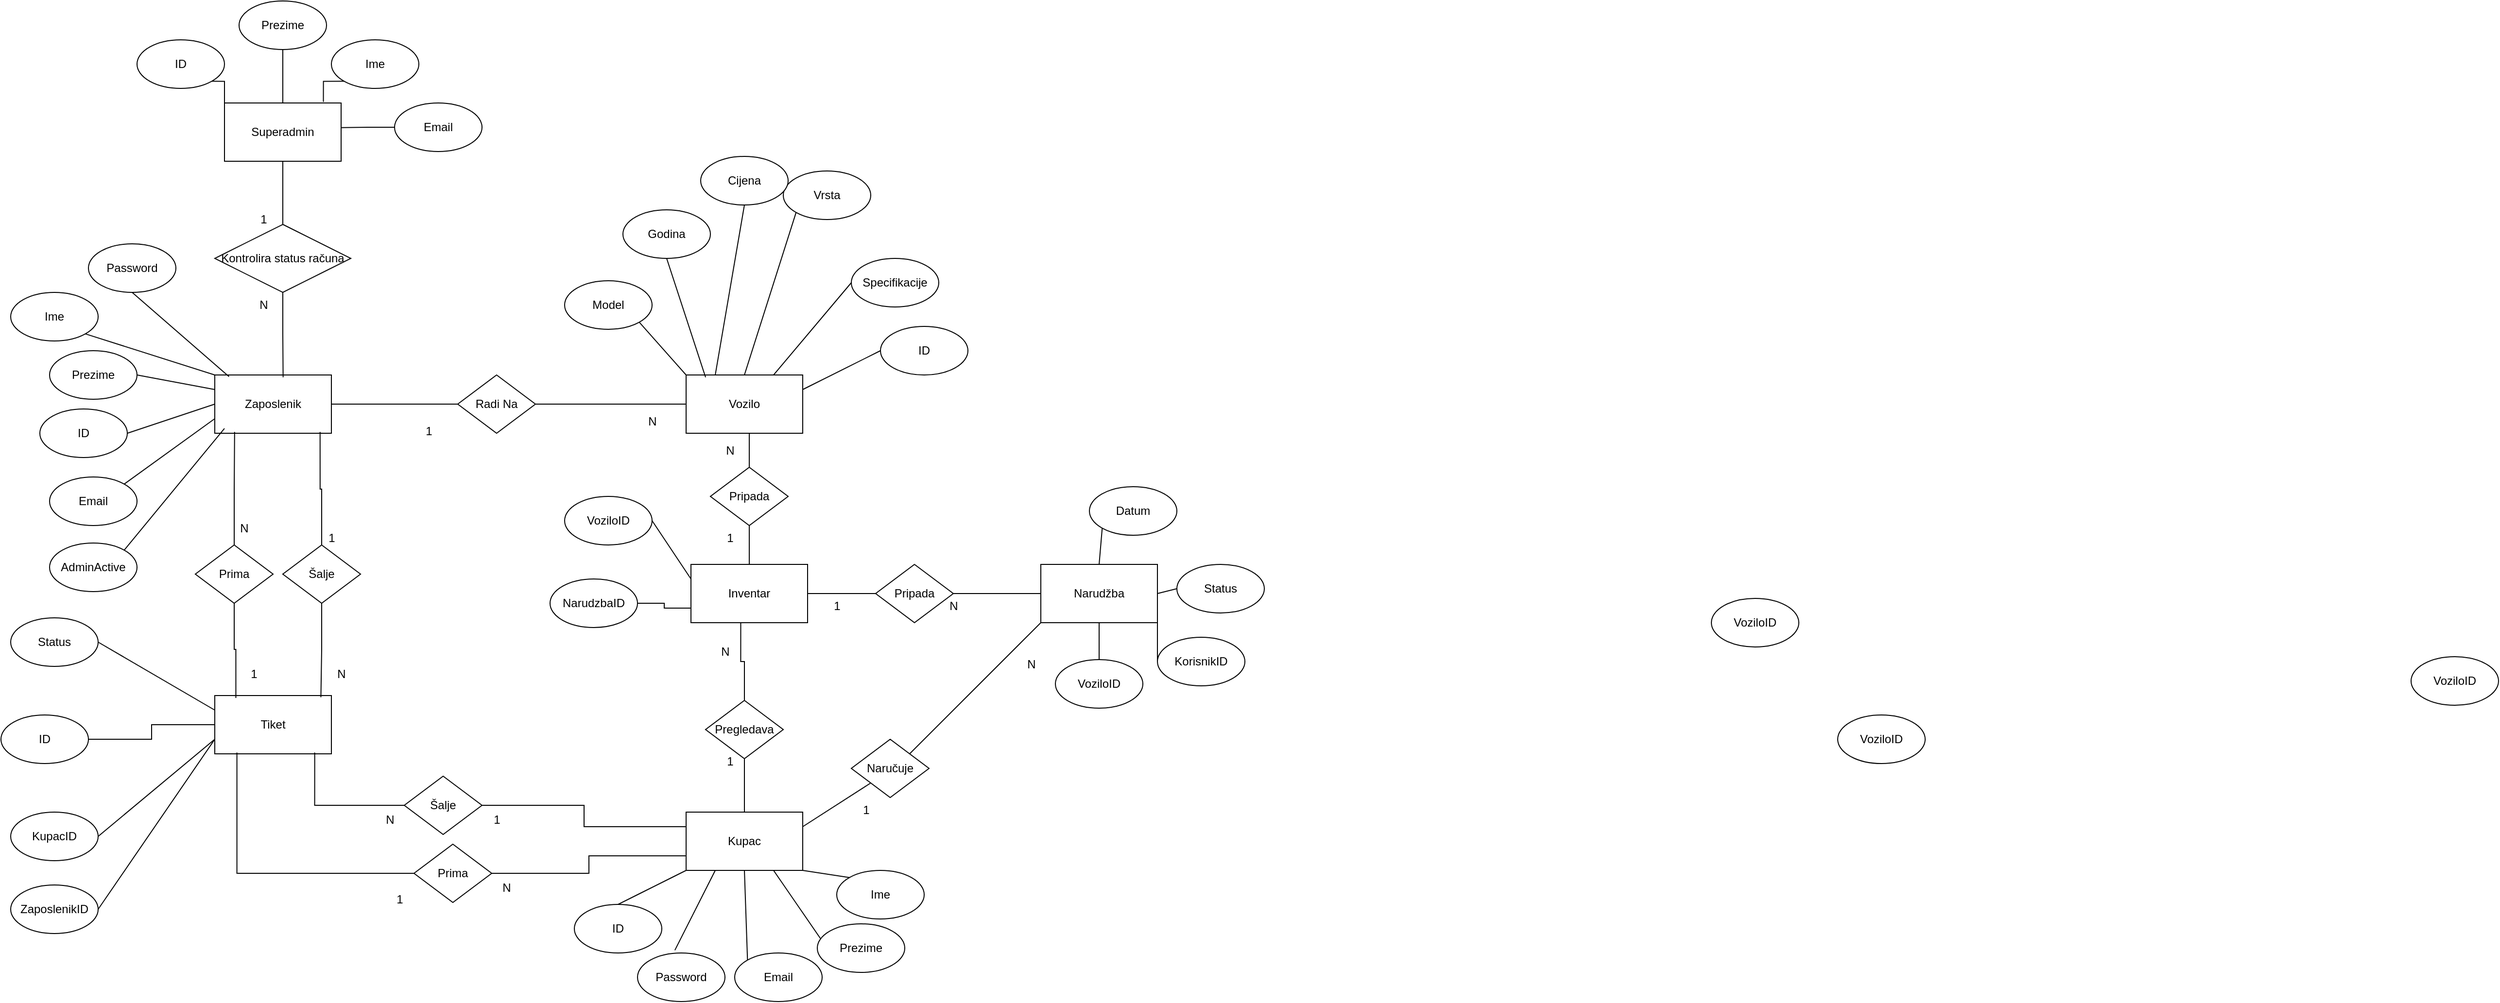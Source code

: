 <mxfile version="24.5.4" type="device">
  <diagram id="N5aYn-cNYP20kxAj2meb" name="Page-1">
    <mxGraphModel dx="2759" dy="2171" grid="1" gridSize="10" guides="1" tooltips="1" connect="1" arrows="1" fold="1" page="1" pageScale="1" pageWidth="850" pageHeight="1100" math="0" shadow="0">
      <root>
        <mxCell id="0" />
        <mxCell id="1" parent="0" />
        <mxCell id="YVUL6heoj1yk4s0uGR53-60" style="edgeStyle=orthogonalEdgeStyle;rounded=0;orthogonalLoop=1;jettySize=auto;html=1;exitX=1;exitY=0.5;exitDx=0;exitDy=0;entryX=0;entryY=0.5;entryDx=0;entryDy=0;endArrow=none;endFill=0;" edge="1" parent="1" source="YVUL6heoj1yk4s0uGR53-1" target="YVUL6heoj1yk4s0uGR53-49">
          <mxGeometry relative="1" as="geometry" />
        </mxCell>
        <mxCell id="YVUL6heoj1yk4s0uGR53-1" value="Zaposlenik" style="rounded=0;whiteSpace=wrap;html=1;" vertex="1" parent="1">
          <mxGeometry x="-90" y="315" width="120" height="60" as="geometry" />
        </mxCell>
        <mxCell id="YVUL6heoj1yk4s0uGR53-65" style="edgeStyle=orthogonalEdgeStyle;rounded=0;orthogonalLoop=1;jettySize=auto;html=1;exitX=0;exitY=0.25;exitDx=0;exitDy=0;entryX=1;entryY=0.5;entryDx=0;entryDy=0;endArrow=none;endFill=0;" edge="1" parent="1" source="YVUL6heoj1yk4s0uGR53-2" target="YVUL6heoj1yk4s0uGR53-57">
          <mxGeometry relative="1" as="geometry" />
        </mxCell>
        <mxCell id="YVUL6heoj1yk4s0uGR53-66" style="edgeStyle=orthogonalEdgeStyle;rounded=0;orthogonalLoop=1;jettySize=auto;html=1;exitX=0;exitY=0.75;exitDx=0;exitDy=0;entryX=1;entryY=0.5;entryDx=0;entryDy=0;endArrow=none;endFill=0;" edge="1" parent="1" source="YVUL6heoj1yk4s0uGR53-2" target="YVUL6heoj1yk4s0uGR53-52">
          <mxGeometry relative="1" as="geometry" />
        </mxCell>
        <mxCell id="YVUL6heoj1yk4s0uGR53-2" value="Kupac" style="rounded=0;whiteSpace=wrap;html=1;" vertex="1" parent="1">
          <mxGeometry x="395" y="765" width="120" height="60" as="geometry" />
        </mxCell>
        <mxCell id="YVUL6heoj1yk4s0uGR53-3" value="Ime" style="ellipse;whiteSpace=wrap;html=1;" vertex="1" parent="1">
          <mxGeometry x="-300" y="230" width="90" height="50" as="geometry" />
        </mxCell>
        <mxCell id="YVUL6heoj1yk4s0uGR53-4" value="Prezime" style="ellipse;whiteSpace=wrap;html=1;" vertex="1" parent="1">
          <mxGeometry x="-260" y="290" width="90" height="50" as="geometry" />
        </mxCell>
        <mxCell id="YVUL6heoj1yk4s0uGR53-5" value="ID" style="ellipse;whiteSpace=wrap;html=1;" vertex="1" parent="1">
          <mxGeometry x="-270" y="350" width="90" height="50" as="geometry" />
        </mxCell>
        <mxCell id="YVUL6heoj1yk4s0uGR53-6" value="Email" style="ellipse;whiteSpace=wrap;html=1;" vertex="1" parent="1">
          <mxGeometry x="-260" y="420" width="90" height="50" as="geometry" />
        </mxCell>
        <mxCell id="YVUL6heoj1yk4s0uGR53-7" value="Password" style="ellipse;whiteSpace=wrap;html=1;" vertex="1" parent="1">
          <mxGeometry x="-220" y="180" width="90" height="50" as="geometry" />
        </mxCell>
        <mxCell id="YVUL6heoj1yk4s0uGR53-9" value="" style="endArrow=none;html=1;rounded=0;exitX=1;exitY=1;exitDx=0;exitDy=0;entryX=0;entryY=0;entryDx=0;entryDy=0;" edge="1" parent="1" source="YVUL6heoj1yk4s0uGR53-3" target="YVUL6heoj1yk4s0uGR53-1">
          <mxGeometry width="50" height="50" relative="1" as="geometry">
            <mxPoint x="290" y="420" as="sourcePoint" />
            <mxPoint x="340" y="370" as="targetPoint" />
          </mxGeometry>
        </mxCell>
        <mxCell id="YVUL6heoj1yk4s0uGR53-10" value="" style="endArrow=none;html=1;rounded=0;exitX=1;exitY=0.5;exitDx=0;exitDy=0;entryX=0;entryY=0.25;entryDx=0;entryDy=0;" edge="1" parent="1" source="YVUL6heoj1yk4s0uGR53-4" target="YVUL6heoj1yk4s0uGR53-1">
          <mxGeometry width="50" height="50" relative="1" as="geometry">
            <mxPoint x="-113" y="283" as="sourcePoint" />
            <mxPoint x="-70" y="320" as="targetPoint" />
          </mxGeometry>
        </mxCell>
        <mxCell id="YVUL6heoj1yk4s0uGR53-12" value="" style="endArrow=none;html=1;rounded=0;exitX=1;exitY=0.5;exitDx=0;exitDy=0;entryX=0;entryY=0.5;entryDx=0;entryDy=0;" edge="1" parent="1" source="YVUL6heoj1yk4s0uGR53-5" target="YVUL6heoj1yk4s0uGR53-1">
          <mxGeometry width="50" height="50" relative="1" as="geometry">
            <mxPoint x="-103" y="293" as="sourcePoint" />
            <mxPoint x="-60" y="330" as="targetPoint" />
          </mxGeometry>
        </mxCell>
        <mxCell id="YVUL6heoj1yk4s0uGR53-13" value="" style="endArrow=none;html=1;rounded=0;exitX=1;exitY=0;exitDx=0;exitDy=0;entryX=0;entryY=0.75;entryDx=0;entryDy=0;" edge="1" parent="1" source="YVUL6heoj1yk4s0uGR53-6" target="YVUL6heoj1yk4s0uGR53-1">
          <mxGeometry width="50" height="50" relative="1" as="geometry">
            <mxPoint x="-93" y="303" as="sourcePoint" />
            <mxPoint x="-50" y="340" as="targetPoint" />
          </mxGeometry>
        </mxCell>
        <mxCell id="YVUL6heoj1yk4s0uGR53-62" style="edgeStyle=orthogonalEdgeStyle;rounded=0;orthogonalLoop=1;jettySize=auto;html=1;exitX=0.5;exitY=1;exitDx=0;exitDy=0;entryX=0.5;entryY=0;entryDx=0;entryDy=0;endArrow=none;endFill=0;" edge="1" parent="1" source="YVUL6heoj1yk4s0uGR53-15" target="YVUL6heoj1yk4s0uGR53-50">
          <mxGeometry relative="1" as="geometry" />
        </mxCell>
        <mxCell id="YVUL6heoj1yk4s0uGR53-15" value="Vozilo" style="rounded=0;whiteSpace=wrap;html=1;" vertex="1" parent="1">
          <mxGeometry x="395" y="315" width="120" height="60" as="geometry" />
        </mxCell>
        <mxCell id="YVUL6heoj1yk4s0uGR53-16" value="Inventar" style="rounded=0;whiteSpace=wrap;html=1;" vertex="1" parent="1">
          <mxGeometry x="400" y="510" width="120" height="60" as="geometry" />
        </mxCell>
        <mxCell id="YVUL6heoj1yk4s0uGR53-17" value="Tiket" style="rounded=0;whiteSpace=wrap;html=1;" vertex="1" parent="1">
          <mxGeometry x="-90" y="645" width="120" height="60" as="geometry" />
        </mxCell>
        <mxCell id="YVUL6heoj1yk4s0uGR53-19" value="Model" style="ellipse;whiteSpace=wrap;html=1;" vertex="1" parent="1">
          <mxGeometry x="270" y="218" width="90" height="50" as="geometry" />
        </mxCell>
        <mxCell id="YVUL6heoj1yk4s0uGR53-20" value="Specifikacije" style="ellipse;whiteSpace=wrap;html=1;" vertex="1" parent="1">
          <mxGeometry x="565" y="195" width="90" height="50" as="geometry" />
        </mxCell>
        <mxCell id="YVUL6heoj1yk4s0uGR53-21" value="Vrsta" style="ellipse;whiteSpace=wrap;html=1;" vertex="1" parent="1">
          <mxGeometry x="495" y="105" width="90" height="50" as="geometry" />
        </mxCell>
        <mxCell id="YVUL6heoj1yk4s0uGR53-22" value="Godina" style="ellipse;whiteSpace=wrap;html=1;" vertex="1" parent="1">
          <mxGeometry x="330" y="145" width="90" height="50" as="geometry" />
        </mxCell>
        <mxCell id="YVUL6heoj1yk4s0uGR53-113" style="edgeStyle=orthogonalEdgeStyle;rounded=0;orthogonalLoop=1;jettySize=auto;html=1;exitX=0.5;exitY=1;exitDx=0;exitDy=0;entryX=0.5;entryY=0;entryDx=0;entryDy=0;endArrow=none;endFill=0;" edge="1" parent="1" source="YVUL6heoj1yk4s0uGR53-24" target="YVUL6heoj1yk4s0uGR53-112">
          <mxGeometry relative="1" as="geometry" />
        </mxCell>
        <mxCell id="YVUL6heoj1yk4s0uGR53-24" value="Superadmin" style="rounded=0;whiteSpace=wrap;html=1;" vertex="1" parent="1">
          <mxGeometry x="-80" y="35" width="120" height="60" as="geometry" />
        </mxCell>
        <mxCell id="YVUL6heoj1yk4s0uGR53-25" value="Cijena" style="ellipse;whiteSpace=wrap;html=1;" vertex="1" parent="1">
          <mxGeometry x="410" y="90" width="90" height="50" as="geometry" />
        </mxCell>
        <mxCell id="YVUL6heoj1yk4s0uGR53-26" value="" style="endArrow=none;html=1;rounded=0;entryX=1;entryY=1;entryDx=0;entryDy=0;exitX=0;exitY=0;exitDx=0;exitDy=0;" edge="1" parent="1" source="YVUL6heoj1yk4s0uGR53-15" target="YVUL6heoj1yk4s0uGR53-19">
          <mxGeometry width="50" height="50" relative="1" as="geometry">
            <mxPoint x="395" y="335" as="sourcePoint" />
            <mxPoint x="445" y="285" as="targetPoint" />
          </mxGeometry>
        </mxCell>
        <mxCell id="YVUL6heoj1yk4s0uGR53-27" value="" style="endArrow=none;html=1;rounded=0;entryX=0.5;entryY=1;entryDx=0;entryDy=0;exitX=0.167;exitY=0.04;exitDx=0;exitDy=0;exitPerimeter=0;" edge="1" parent="1" source="YVUL6heoj1yk4s0uGR53-15" target="YVUL6heoj1yk4s0uGR53-22">
          <mxGeometry width="50" height="50" relative="1" as="geometry">
            <mxPoint x="405" y="345" as="sourcePoint" />
            <mxPoint x="455" y="295" as="targetPoint" />
          </mxGeometry>
        </mxCell>
        <mxCell id="YVUL6heoj1yk4s0uGR53-28" value="" style="endArrow=none;html=1;rounded=0;entryX=0.5;entryY=1;entryDx=0;entryDy=0;exitX=0.25;exitY=0;exitDx=0;exitDy=0;" edge="1" parent="1" source="YVUL6heoj1yk4s0uGR53-15" target="YVUL6heoj1yk4s0uGR53-25">
          <mxGeometry width="50" height="50" relative="1" as="geometry">
            <mxPoint x="415" y="355" as="sourcePoint" />
            <mxPoint x="465" y="305" as="targetPoint" />
          </mxGeometry>
        </mxCell>
        <mxCell id="YVUL6heoj1yk4s0uGR53-29" value="" style="endArrow=none;html=1;rounded=0;entryX=0;entryY=1;entryDx=0;entryDy=0;exitX=0.5;exitY=0;exitDx=0;exitDy=0;" edge="1" parent="1" source="YVUL6heoj1yk4s0uGR53-15" target="YVUL6heoj1yk4s0uGR53-21">
          <mxGeometry width="50" height="50" relative="1" as="geometry">
            <mxPoint x="425" y="365" as="sourcePoint" />
            <mxPoint x="475" y="315" as="targetPoint" />
          </mxGeometry>
        </mxCell>
        <mxCell id="YVUL6heoj1yk4s0uGR53-30" value="" style="endArrow=none;html=1;rounded=0;entryX=0;entryY=0.5;entryDx=0;entryDy=0;exitX=0.75;exitY=0;exitDx=0;exitDy=0;" edge="1" parent="1" source="YVUL6heoj1yk4s0uGR53-15" target="YVUL6heoj1yk4s0uGR53-20">
          <mxGeometry width="50" height="50" relative="1" as="geometry">
            <mxPoint x="435" y="375" as="sourcePoint" />
            <mxPoint x="485" y="325" as="targetPoint" />
          </mxGeometry>
        </mxCell>
        <mxCell id="YVUL6heoj1yk4s0uGR53-31" value="Ime" style="ellipse;whiteSpace=wrap;html=1;" vertex="1" parent="1">
          <mxGeometry x="550" y="825" width="90" height="50" as="geometry" />
        </mxCell>
        <mxCell id="YVUL6heoj1yk4s0uGR53-32" value="Prezime" style="ellipse;whiteSpace=wrap;html=1;" vertex="1" parent="1">
          <mxGeometry x="530" y="880" width="90" height="50" as="geometry" />
        </mxCell>
        <mxCell id="YVUL6heoj1yk4s0uGR53-33" value="ID" style="ellipse;whiteSpace=wrap;html=1;" vertex="1" parent="1">
          <mxGeometry x="280" y="860" width="90" height="50" as="geometry" />
        </mxCell>
        <mxCell id="YVUL6heoj1yk4s0uGR53-34" value="Email" style="ellipse;whiteSpace=wrap;html=1;" vertex="1" parent="1">
          <mxGeometry x="445" y="910" width="90" height="50" as="geometry" />
        </mxCell>
        <mxCell id="YVUL6heoj1yk4s0uGR53-35" value="Password" style="ellipse;whiteSpace=wrap;html=1;" vertex="1" parent="1">
          <mxGeometry x="345" y="910" width="90" height="50" as="geometry" />
        </mxCell>
        <mxCell id="YVUL6heoj1yk4s0uGR53-36" value="ID" style="ellipse;whiteSpace=wrap;html=1;" vertex="1" parent="1">
          <mxGeometry x="595" y="265" width="90" height="50" as="geometry" />
        </mxCell>
        <mxCell id="YVUL6heoj1yk4s0uGR53-37" value="" style="endArrow=none;html=1;rounded=0;entryX=0;entryY=0.5;entryDx=0;entryDy=0;exitX=1;exitY=0.25;exitDx=0;exitDy=0;" edge="1" parent="1" source="YVUL6heoj1yk4s0uGR53-15" target="YVUL6heoj1yk4s0uGR53-36">
          <mxGeometry width="50" height="50" relative="1" as="geometry">
            <mxPoint x="505" y="325" as="sourcePoint" />
            <mxPoint x="575" y="230" as="targetPoint" />
          </mxGeometry>
        </mxCell>
        <mxCell id="YVUL6heoj1yk4s0uGR53-39" value="Narudžba" style="rounded=0;whiteSpace=wrap;html=1;" vertex="1" parent="1">
          <mxGeometry x="760" y="510" width="120" height="60" as="geometry" />
        </mxCell>
        <mxCell id="YVUL6heoj1yk4s0uGR53-40" value="" style="endArrow=none;html=1;rounded=0;exitX=0.5;exitY=0;exitDx=0;exitDy=0;entryX=0;entryY=1;entryDx=0;entryDy=0;" edge="1" parent="1" source="YVUL6heoj1yk4s0uGR53-33" target="YVUL6heoj1yk4s0uGR53-2">
          <mxGeometry width="50" height="50" relative="1" as="geometry">
            <mxPoint x="410" y="770" as="sourcePoint" />
            <mxPoint x="460" y="720" as="targetPoint" />
          </mxGeometry>
        </mxCell>
        <mxCell id="YVUL6heoj1yk4s0uGR53-41" value="" style="endArrow=none;html=1;rounded=0;exitX=0.427;exitY=-0.056;exitDx=0;exitDy=0;exitPerimeter=0;entryX=0.25;entryY=1;entryDx=0;entryDy=0;" edge="1" parent="1" source="YVUL6heoj1yk4s0uGR53-35" target="YVUL6heoj1yk4s0uGR53-2">
          <mxGeometry width="50" height="50" relative="1" as="geometry">
            <mxPoint x="420" y="780" as="sourcePoint" />
            <mxPoint x="470" y="730" as="targetPoint" />
          </mxGeometry>
        </mxCell>
        <mxCell id="YVUL6heoj1yk4s0uGR53-42" value="" style="endArrow=none;html=1;rounded=0;exitX=0;exitY=0;exitDx=0;exitDy=0;entryX=0.5;entryY=1;entryDx=0;entryDy=0;" edge="1" parent="1" source="YVUL6heoj1yk4s0uGR53-34" target="YVUL6heoj1yk4s0uGR53-2">
          <mxGeometry width="50" height="50" relative="1" as="geometry">
            <mxPoint x="430" y="790" as="sourcePoint" />
            <mxPoint x="452" y="862" as="targetPoint" />
          </mxGeometry>
        </mxCell>
        <mxCell id="YVUL6heoj1yk4s0uGR53-43" value="" style="endArrow=none;html=1;rounded=0;exitX=0.04;exitY=0.312;exitDx=0;exitDy=0;exitPerimeter=0;entryX=0.75;entryY=1;entryDx=0;entryDy=0;" edge="1" parent="1" source="YVUL6heoj1yk4s0uGR53-32" target="YVUL6heoj1yk4s0uGR53-2">
          <mxGeometry width="50" height="50" relative="1" as="geometry">
            <mxPoint x="440" y="800" as="sourcePoint" />
            <mxPoint x="490" y="750" as="targetPoint" />
          </mxGeometry>
        </mxCell>
        <mxCell id="YVUL6heoj1yk4s0uGR53-44" value="" style="endArrow=none;html=1;rounded=0;entryX=0;entryY=0;entryDx=0;entryDy=0;exitX=1;exitY=1;exitDx=0;exitDy=0;" edge="1" parent="1" source="YVUL6heoj1yk4s0uGR53-2" target="YVUL6heoj1yk4s0uGR53-31">
          <mxGeometry width="50" height="50" relative="1" as="geometry">
            <mxPoint x="530" y="860" as="sourcePoint" />
            <mxPoint x="500" y="760" as="targetPoint" />
          </mxGeometry>
        </mxCell>
        <mxCell id="YVUL6heoj1yk4s0uGR53-45" value="Status" style="ellipse;whiteSpace=wrap;html=1;" vertex="1" parent="1">
          <mxGeometry x="-300" y="565" width="90" height="50" as="geometry" />
        </mxCell>
        <mxCell id="YVUL6heoj1yk4s0uGR53-78" style="edgeStyle=orthogonalEdgeStyle;rounded=0;orthogonalLoop=1;jettySize=auto;html=1;exitX=1;exitY=0.5;exitDx=0;exitDy=0;entryX=0;entryY=0.5;entryDx=0;entryDy=0;endArrow=none;endFill=0;" edge="1" parent="1" source="YVUL6heoj1yk4s0uGR53-46" target="YVUL6heoj1yk4s0uGR53-17">
          <mxGeometry relative="1" as="geometry" />
        </mxCell>
        <mxCell id="YVUL6heoj1yk4s0uGR53-46" value="ID" style="ellipse;whiteSpace=wrap;html=1;" vertex="1" parent="1">
          <mxGeometry x="-310" y="665" width="90" height="50" as="geometry" />
        </mxCell>
        <mxCell id="YVUL6heoj1yk4s0uGR53-47" value="ZaposlenikID" style="ellipse;whiteSpace=wrap;html=1;" vertex="1" parent="1">
          <mxGeometry x="-300" y="840" width="90" height="50" as="geometry" />
        </mxCell>
        <mxCell id="YVUL6heoj1yk4s0uGR53-48" value="KupacID" style="ellipse;whiteSpace=wrap;html=1;" vertex="1" parent="1">
          <mxGeometry x="-300" y="765" width="90" height="50" as="geometry" />
        </mxCell>
        <mxCell id="YVUL6heoj1yk4s0uGR53-61" style="edgeStyle=orthogonalEdgeStyle;rounded=0;orthogonalLoop=1;jettySize=auto;html=1;exitX=1;exitY=0.5;exitDx=0;exitDy=0;entryX=0;entryY=0.5;entryDx=0;entryDy=0;endArrow=none;endFill=0;" edge="1" parent="1" source="YVUL6heoj1yk4s0uGR53-49" target="YVUL6heoj1yk4s0uGR53-15">
          <mxGeometry relative="1" as="geometry" />
        </mxCell>
        <mxCell id="YVUL6heoj1yk4s0uGR53-49" value="Radi Na" style="rhombus;whiteSpace=wrap;html=1;" vertex="1" parent="1">
          <mxGeometry x="160" y="315" width="80" height="60" as="geometry" />
        </mxCell>
        <mxCell id="YVUL6heoj1yk4s0uGR53-63" style="edgeStyle=orthogonalEdgeStyle;rounded=0;orthogonalLoop=1;jettySize=auto;html=1;exitX=0.5;exitY=1;exitDx=0;exitDy=0;endArrow=none;endFill=0;" edge="1" parent="1" source="YVUL6heoj1yk4s0uGR53-50" target="YVUL6heoj1yk4s0uGR53-16">
          <mxGeometry relative="1" as="geometry" />
        </mxCell>
        <mxCell id="YVUL6heoj1yk4s0uGR53-50" value="Pripada" style="rhombus;whiteSpace=wrap;html=1;" vertex="1" parent="1">
          <mxGeometry x="420" y="410" width="80" height="60" as="geometry" />
        </mxCell>
        <mxCell id="YVUL6heoj1yk4s0uGR53-52" value="Prima" style="rhombus;whiteSpace=wrap;html=1;" vertex="1" parent="1">
          <mxGeometry x="115" y="798" width="80" height="60" as="geometry" />
        </mxCell>
        <mxCell id="YVUL6heoj1yk4s0uGR53-73" style="edgeStyle=orthogonalEdgeStyle;rounded=0;orthogonalLoop=1;jettySize=auto;html=1;exitX=0.5;exitY=1;exitDx=0;exitDy=0;entryX=0.5;entryY=0;entryDx=0;entryDy=0;endArrow=none;endFill=0;" edge="1" parent="1" source="YVUL6heoj1yk4s0uGR53-53" target="YVUL6heoj1yk4s0uGR53-2">
          <mxGeometry relative="1" as="geometry" />
        </mxCell>
        <mxCell id="YVUL6heoj1yk4s0uGR53-53" value="Pregledava" style="rhombus;whiteSpace=wrap;html=1;" vertex="1" parent="1">
          <mxGeometry x="415" y="650" width="80" height="60" as="geometry" />
        </mxCell>
        <mxCell id="YVUL6heoj1yk4s0uGR53-54" value="Šalje" style="rhombus;whiteSpace=wrap;html=1;" vertex="1" parent="1">
          <mxGeometry x="-20" y="490" width="80" height="60" as="geometry" />
        </mxCell>
        <mxCell id="YVUL6heoj1yk4s0uGR53-55" value="Prima" style="rhombus;whiteSpace=wrap;html=1;" vertex="1" parent="1">
          <mxGeometry x="-110" y="490" width="80" height="60" as="geometry" />
        </mxCell>
        <mxCell id="YVUL6heoj1yk4s0uGR53-57" value="Šalje" style="rhombus;whiteSpace=wrap;html=1;" vertex="1" parent="1">
          <mxGeometry x="105" y="728" width="80" height="60" as="geometry" />
        </mxCell>
        <mxCell id="YVUL6heoj1yk4s0uGR53-59" value="" style="endArrow=none;html=1;rounded=0;exitX=0.5;exitY=1;exitDx=0;exitDy=0;entryX=0.123;entryY=0.03;entryDx=0;entryDy=0;entryPerimeter=0;" edge="1" parent="1" source="YVUL6heoj1yk4s0uGR53-7" target="YVUL6heoj1yk4s0uGR53-1">
          <mxGeometry width="50" height="50" relative="1" as="geometry">
            <mxPoint x="-113" y="283" as="sourcePoint" />
            <mxPoint x="-80" y="325" as="targetPoint" />
          </mxGeometry>
        </mxCell>
        <mxCell id="YVUL6heoj1yk4s0uGR53-64" style="edgeStyle=orthogonalEdgeStyle;rounded=0;orthogonalLoop=1;jettySize=auto;html=1;exitX=0;exitY=0.5;exitDx=0;exitDy=0;entryX=0.857;entryY=0.977;entryDx=0;entryDy=0;entryPerimeter=0;endArrow=none;endFill=0;" edge="1" parent="1" source="YVUL6heoj1yk4s0uGR53-57" target="YVUL6heoj1yk4s0uGR53-17">
          <mxGeometry relative="1" as="geometry" />
        </mxCell>
        <mxCell id="YVUL6heoj1yk4s0uGR53-67" style="edgeStyle=orthogonalEdgeStyle;rounded=0;orthogonalLoop=1;jettySize=auto;html=1;exitX=0;exitY=0.5;exitDx=0;exitDy=0;entryX=0.19;entryY=0.977;entryDx=0;entryDy=0;entryPerimeter=0;endArrow=none;endFill=0;" edge="1" parent="1" source="YVUL6heoj1yk4s0uGR53-52" target="YVUL6heoj1yk4s0uGR53-17">
          <mxGeometry relative="1" as="geometry" />
        </mxCell>
        <mxCell id="YVUL6heoj1yk4s0uGR53-68" style="edgeStyle=orthogonalEdgeStyle;rounded=0;orthogonalLoop=1;jettySize=auto;html=1;exitX=0.5;exitY=0;exitDx=0;exitDy=0;entryX=0.17;entryY=0.977;entryDx=0;entryDy=0;entryPerimeter=0;endArrow=none;endFill=0;" edge="1" parent="1" source="YVUL6heoj1yk4s0uGR53-55" target="YVUL6heoj1yk4s0uGR53-1">
          <mxGeometry relative="1" as="geometry" />
        </mxCell>
        <mxCell id="YVUL6heoj1yk4s0uGR53-69" style="edgeStyle=orthogonalEdgeStyle;rounded=0;orthogonalLoop=1;jettySize=auto;html=1;exitX=0.5;exitY=0;exitDx=0;exitDy=0;entryX=0.903;entryY=0.977;entryDx=0;entryDy=0;entryPerimeter=0;endArrow=none;endFill=0;" edge="1" parent="1" source="YVUL6heoj1yk4s0uGR53-54" target="YVUL6heoj1yk4s0uGR53-1">
          <mxGeometry relative="1" as="geometry" />
        </mxCell>
        <mxCell id="YVUL6heoj1yk4s0uGR53-70" style="edgeStyle=orthogonalEdgeStyle;rounded=0;orthogonalLoop=1;jettySize=auto;html=1;exitX=0.5;exitY=1;exitDx=0;exitDy=0;entryX=0.91;entryY=0.03;entryDx=0;entryDy=0;entryPerimeter=0;endArrow=none;endFill=0;" edge="1" parent="1" source="YVUL6heoj1yk4s0uGR53-54" target="YVUL6heoj1yk4s0uGR53-17">
          <mxGeometry relative="1" as="geometry" />
        </mxCell>
        <mxCell id="YVUL6heoj1yk4s0uGR53-71" style="edgeStyle=orthogonalEdgeStyle;rounded=0;orthogonalLoop=1;jettySize=auto;html=1;exitX=0.5;exitY=1;exitDx=0;exitDy=0;endArrow=none;endFill=0;entryX=0.181;entryY=0.041;entryDx=0;entryDy=0;entryPerimeter=0;" edge="1" parent="1" source="YVUL6heoj1yk4s0uGR53-55" target="YVUL6heoj1yk4s0uGR53-17">
          <mxGeometry relative="1" as="geometry">
            <mxPoint x="-40" y="640" as="targetPoint" />
          </mxGeometry>
        </mxCell>
        <mxCell id="YVUL6heoj1yk4s0uGR53-74" style="edgeStyle=orthogonalEdgeStyle;rounded=0;orthogonalLoop=1;jettySize=auto;html=1;exitX=0.5;exitY=0;exitDx=0;exitDy=0;entryX=0.427;entryY=0.993;entryDx=0;entryDy=0;entryPerimeter=0;endArrow=none;endFill=0;" edge="1" parent="1" source="YVUL6heoj1yk4s0uGR53-53" target="YVUL6heoj1yk4s0uGR53-16">
          <mxGeometry relative="1" as="geometry" />
        </mxCell>
        <mxCell id="YVUL6heoj1yk4s0uGR53-75" value="" style="endArrow=none;html=1;rounded=0;entryX=0;entryY=0.25;entryDx=0;entryDy=0;exitX=1;exitY=0.5;exitDx=0;exitDy=0;" edge="1" parent="1" source="YVUL6heoj1yk4s0uGR53-45" target="YVUL6heoj1yk4s0uGR53-17">
          <mxGeometry width="50" height="50" relative="1" as="geometry">
            <mxPoint x="-180" y="590" as="sourcePoint" />
            <mxPoint x="320" y="730" as="targetPoint" />
          </mxGeometry>
        </mxCell>
        <mxCell id="YVUL6heoj1yk4s0uGR53-76" value="" style="endArrow=none;html=1;rounded=0;exitX=1;exitY=0.5;exitDx=0;exitDy=0;entryX=0;entryY=0.75;entryDx=0;entryDy=0;" edge="1" parent="1" source="YVUL6heoj1yk4s0uGR53-48" target="YVUL6heoj1yk4s0uGR53-17">
          <mxGeometry width="50" height="50" relative="1" as="geometry">
            <mxPoint x="-199" y="608" as="sourcePoint" />
            <mxPoint x="-80" y="680" as="targetPoint" />
          </mxGeometry>
        </mxCell>
        <mxCell id="YVUL6heoj1yk4s0uGR53-77" value="" style="endArrow=none;html=1;rounded=0;exitX=1;exitY=0.5;exitDx=0;exitDy=0;entryX=0;entryY=0.75;entryDx=0;entryDy=0;" edge="1" parent="1" source="YVUL6heoj1yk4s0uGR53-47" target="YVUL6heoj1yk4s0uGR53-17">
          <mxGeometry width="50" height="50" relative="1" as="geometry">
            <mxPoint x="-189" y="618" as="sourcePoint" />
            <mxPoint x="-70" y="690" as="targetPoint" />
          </mxGeometry>
        </mxCell>
        <mxCell id="YVUL6heoj1yk4s0uGR53-80" value="VoziloID" style="ellipse;whiteSpace=wrap;html=1;" vertex="1" parent="1">
          <mxGeometry x="270" y="440" width="90" height="50" as="geometry" />
        </mxCell>
        <mxCell id="YVUL6heoj1yk4s0uGR53-82" value="Datum" style="ellipse;whiteSpace=wrap;html=1;" vertex="1" parent="1">
          <mxGeometry x="810" y="430" width="90" height="50" as="geometry" />
        </mxCell>
        <mxCell id="YVUL6heoj1yk4s0uGR53-83" value="VoziloID" style="ellipse;whiteSpace=wrap;html=1;" vertex="1" parent="1">
          <mxGeometry x="1450" y="545" width="90" height="50" as="geometry" />
        </mxCell>
        <mxCell id="YVUL6heoj1yk4s0uGR53-84" value="KorisnikID" style="ellipse;whiteSpace=wrap;html=1;" vertex="1" parent="1">
          <mxGeometry x="880" y="585" width="90" height="50" as="geometry" />
        </mxCell>
        <mxCell id="YVUL6heoj1yk4s0uGR53-85" value="VoziloID" style="ellipse;whiteSpace=wrap;html=1;" vertex="1" parent="1">
          <mxGeometry x="2170" y="605" width="90" height="50" as="geometry" />
        </mxCell>
        <mxCell id="YVUL6heoj1yk4s0uGR53-86" value="VoziloID" style="ellipse;whiteSpace=wrap;html=1;" vertex="1" parent="1">
          <mxGeometry x="1580" y="665" width="90" height="50" as="geometry" />
        </mxCell>
        <mxCell id="YVUL6heoj1yk4s0uGR53-87" value="Status" style="ellipse;whiteSpace=wrap;html=1;" vertex="1" parent="1">
          <mxGeometry x="900" y="510" width="90" height="50" as="geometry" />
        </mxCell>
        <mxCell id="YVUL6heoj1yk4s0uGR53-88" value="VoziloID" style="ellipse;whiteSpace=wrap;html=1;" vertex="1" parent="1">
          <mxGeometry x="775" y="608" width="90" height="50" as="geometry" />
        </mxCell>
        <mxCell id="YVUL6heoj1yk4s0uGR53-89" value="" style="endArrow=none;html=1;rounded=0;exitX=0.5;exitY=0;exitDx=0;exitDy=0;entryX=0.5;entryY=1;entryDx=0;entryDy=0;" edge="1" parent="1" source="YVUL6heoj1yk4s0uGR53-88" target="YVUL6heoj1yk4s0uGR53-39">
          <mxGeometry width="50" height="50" relative="1" as="geometry">
            <mxPoint x="490" y="530" as="sourcePoint" />
            <mxPoint x="540" y="480" as="targetPoint" />
          </mxGeometry>
        </mxCell>
        <mxCell id="YVUL6heoj1yk4s0uGR53-91" value="" style="endArrow=none;html=1;rounded=0;exitX=0.5;exitY=0;exitDx=0;exitDy=0;entryX=0;entryY=1;entryDx=0;entryDy=0;" edge="1" parent="1" source="YVUL6heoj1yk4s0uGR53-39" target="YVUL6heoj1yk4s0uGR53-82">
          <mxGeometry width="50" height="50" relative="1" as="geometry">
            <mxPoint x="830" y="660" as="sourcePoint" />
            <mxPoint x="830" y="580" as="targetPoint" />
          </mxGeometry>
        </mxCell>
        <mxCell id="YVUL6heoj1yk4s0uGR53-92" value="" style="endArrow=none;html=1;rounded=0;exitX=1;exitY=0.5;exitDx=0;exitDy=0;entryX=0;entryY=0.5;entryDx=0;entryDy=0;" edge="1" parent="1" source="YVUL6heoj1yk4s0uGR53-39" target="YVUL6heoj1yk4s0uGR53-87">
          <mxGeometry width="50" height="50" relative="1" as="geometry">
            <mxPoint x="840" y="670" as="sourcePoint" />
            <mxPoint x="840" y="590" as="targetPoint" />
          </mxGeometry>
        </mxCell>
        <mxCell id="YVUL6heoj1yk4s0uGR53-93" value="" style="endArrow=none;html=1;rounded=0;exitX=1;exitY=1;exitDx=0;exitDy=0;entryX=0;entryY=0.5;entryDx=0;entryDy=0;" edge="1" parent="1" source="YVUL6heoj1yk4s0uGR53-39" target="YVUL6heoj1yk4s0uGR53-84">
          <mxGeometry width="50" height="50" relative="1" as="geometry">
            <mxPoint x="850" y="680" as="sourcePoint" />
            <mxPoint x="850" y="600" as="targetPoint" />
          </mxGeometry>
        </mxCell>
        <mxCell id="YVUL6heoj1yk4s0uGR53-94" value="Pripada" style="rhombus;whiteSpace=wrap;html=1;" vertex="1" parent="1">
          <mxGeometry x="590" y="510" width="80" height="60" as="geometry" />
        </mxCell>
        <mxCell id="YVUL6heoj1yk4s0uGR53-95" value="Naručuje" style="rhombus;whiteSpace=wrap;html=1;" vertex="1" parent="1">
          <mxGeometry x="565" y="690" width="80" height="60" as="geometry" />
        </mxCell>
        <mxCell id="YVUL6heoj1yk4s0uGR53-97" value="" style="endArrow=none;html=1;rounded=0;exitX=0;exitY=0.5;exitDx=0;exitDy=0;entryX=1;entryY=0.5;entryDx=0;entryDy=0;" edge="1" parent="1" source="YVUL6heoj1yk4s0uGR53-94" target="YVUL6heoj1yk4s0uGR53-16">
          <mxGeometry width="50" height="50" relative="1" as="geometry">
            <mxPoint x="490" y="610" as="sourcePoint" />
            <mxPoint x="540" y="560" as="targetPoint" />
          </mxGeometry>
        </mxCell>
        <mxCell id="YVUL6heoj1yk4s0uGR53-98" value="" style="endArrow=none;html=1;rounded=0;exitX=1;exitY=0.5;exitDx=0;exitDy=0;entryX=0;entryY=0.5;entryDx=0;entryDy=0;" edge="1" parent="1" source="YVUL6heoj1yk4s0uGR53-94" target="YVUL6heoj1yk4s0uGR53-39">
          <mxGeometry width="50" height="50" relative="1" as="geometry">
            <mxPoint x="600" y="550" as="sourcePoint" />
            <mxPoint x="530" y="550" as="targetPoint" />
          </mxGeometry>
        </mxCell>
        <mxCell id="YVUL6heoj1yk4s0uGR53-99" value="" style="endArrow=none;html=1;rounded=0;exitX=1;exitY=0.25;exitDx=0;exitDy=0;entryX=0;entryY=1;entryDx=0;entryDy=0;" edge="1" parent="1" source="YVUL6heoj1yk4s0uGR53-2" target="YVUL6heoj1yk4s0uGR53-95">
          <mxGeometry width="50" height="50" relative="1" as="geometry">
            <mxPoint x="490" y="690" as="sourcePoint" />
            <mxPoint x="540" y="640" as="targetPoint" />
          </mxGeometry>
        </mxCell>
        <mxCell id="YVUL6heoj1yk4s0uGR53-100" value="" style="endArrow=none;html=1;rounded=0;exitX=0;exitY=1;exitDx=0;exitDy=0;entryX=1;entryY=0;entryDx=0;entryDy=0;" edge="1" parent="1" source="YVUL6heoj1yk4s0uGR53-39" target="YVUL6heoj1yk4s0uGR53-95">
          <mxGeometry width="50" height="50" relative="1" as="geometry">
            <mxPoint x="525" y="805" as="sourcePoint" />
            <mxPoint x="595" y="745" as="targetPoint" />
          </mxGeometry>
        </mxCell>
        <mxCell id="YVUL6heoj1yk4s0uGR53-101" value="" style="endArrow=none;html=1;rounded=0;exitX=1;exitY=0.5;exitDx=0;exitDy=0;entryX=0;entryY=0.25;entryDx=0;entryDy=0;" edge="1" parent="1" source="YVUL6heoj1yk4s0uGR53-80" target="YVUL6heoj1yk4s0uGR53-16">
          <mxGeometry width="50" height="50" relative="1" as="geometry">
            <mxPoint x="490" y="690" as="sourcePoint" />
            <mxPoint x="540" y="640" as="targetPoint" />
          </mxGeometry>
        </mxCell>
        <mxCell id="YVUL6heoj1yk4s0uGR53-102" value="1" style="text;html=1;align=center;verticalAlign=middle;resizable=0;points=[];autosize=1;strokeColor=none;fillColor=none;" vertex="1" parent="1">
          <mxGeometry x="115" y="358" width="30" height="30" as="geometry" />
        </mxCell>
        <mxCell id="YVUL6heoj1yk4s0uGR53-103" value="N" style="text;html=1;align=center;verticalAlign=middle;resizable=0;points=[];autosize=1;strokeColor=none;fillColor=none;" vertex="1" parent="1">
          <mxGeometry x="345" y="348" width="30" height="30" as="geometry" />
        </mxCell>
        <mxCell id="YVUL6heoj1yk4s0uGR53-104" value="N" style="text;html=1;align=center;verticalAlign=middle;resizable=0;points=[];autosize=1;strokeColor=none;fillColor=none;" vertex="1" parent="1">
          <mxGeometry x="425" y="378" width="30" height="30" as="geometry" />
        </mxCell>
        <mxCell id="YVUL6heoj1yk4s0uGR53-105" value="1" style="text;html=1;align=center;verticalAlign=middle;resizable=0;points=[];autosize=1;strokeColor=none;fillColor=none;" vertex="1" parent="1">
          <mxGeometry x="425" y="468" width="30" height="30" as="geometry" />
        </mxCell>
        <mxCell id="YVUL6heoj1yk4s0uGR53-106" value="1" style="text;html=1;align=center;verticalAlign=middle;resizable=0;points=[];autosize=1;strokeColor=none;fillColor=none;" vertex="1" parent="1">
          <mxGeometry x="565" y="748" width="30" height="30" as="geometry" />
        </mxCell>
        <mxCell id="YVUL6heoj1yk4s0uGR53-107" value="N" style="text;html=1;align=center;verticalAlign=middle;resizable=0;points=[];autosize=1;strokeColor=none;fillColor=none;" vertex="1" parent="1">
          <mxGeometry x="735" y="598" width="30" height="30" as="geometry" />
        </mxCell>
        <mxCell id="YVUL6heoj1yk4s0uGR53-108" value="N" style="text;html=1;align=center;verticalAlign=middle;resizable=0;points=[];autosize=1;strokeColor=none;fillColor=none;" vertex="1" parent="1">
          <mxGeometry x="655" y="538" width="30" height="30" as="geometry" />
        </mxCell>
        <mxCell id="YVUL6heoj1yk4s0uGR53-109" value="1" style="text;html=1;align=center;verticalAlign=middle;resizable=0;points=[];autosize=1;strokeColor=none;fillColor=none;" vertex="1" parent="1">
          <mxGeometry x="535" y="538" width="30" height="30" as="geometry" />
        </mxCell>
        <mxCell id="YVUL6heoj1yk4s0uGR53-110" value="1" style="text;html=1;align=center;verticalAlign=middle;resizable=0;points=[];autosize=1;strokeColor=none;fillColor=none;" vertex="1" parent="1">
          <mxGeometry x="425" y="698" width="30" height="30" as="geometry" />
        </mxCell>
        <mxCell id="YVUL6heoj1yk4s0uGR53-111" value="N" style="text;html=1;align=center;verticalAlign=middle;resizable=0;points=[];autosize=1;strokeColor=none;fillColor=none;" vertex="1" parent="1">
          <mxGeometry x="420" y="585" width="30" height="30" as="geometry" />
        </mxCell>
        <mxCell id="YVUL6heoj1yk4s0uGR53-112" value="Kontrolira status računa" style="rhombus;whiteSpace=wrap;html=1;" vertex="1" parent="1">
          <mxGeometry x="-90" y="160" width="140" height="70" as="geometry" />
        </mxCell>
        <mxCell id="YVUL6heoj1yk4s0uGR53-114" style="edgeStyle=orthogonalEdgeStyle;rounded=0;orthogonalLoop=1;jettySize=auto;html=1;exitX=0.5;exitY=1;exitDx=0;exitDy=0;entryX=0.586;entryY=0.039;entryDx=0;entryDy=0;entryPerimeter=0;endArrow=none;endFill=0;" edge="1" parent="1" source="YVUL6heoj1yk4s0uGR53-112" target="YVUL6heoj1yk4s0uGR53-1">
          <mxGeometry relative="1" as="geometry" />
        </mxCell>
        <mxCell id="YVUL6heoj1yk4s0uGR53-115" value="1" style="text;html=1;align=center;verticalAlign=middle;resizable=0;points=[];autosize=1;strokeColor=none;fillColor=none;" vertex="1" parent="1">
          <mxGeometry x="-55" y="140" width="30" height="30" as="geometry" />
        </mxCell>
        <mxCell id="YVUL6heoj1yk4s0uGR53-116" value="N" style="text;html=1;align=center;verticalAlign=middle;resizable=0;points=[];autosize=1;strokeColor=none;fillColor=none;" vertex="1" parent="1">
          <mxGeometry x="-55" y="228" width="30" height="30" as="geometry" />
        </mxCell>
        <mxCell id="YVUL6heoj1yk4s0uGR53-117" value="1" style="text;html=1;align=center;verticalAlign=middle;resizable=0;points=[];autosize=1;strokeColor=none;fillColor=none;" vertex="1" parent="1">
          <mxGeometry x="185" y="758" width="30" height="30" as="geometry" />
        </mxCell>
        <mxCell id="YVUL6heoj1yk4s0uGR53-118" value="N" style="text;html=1;align=center;verticalAlign=middle;resizable=0;points=[];autosize=1;strokeColor=none;fillColor=none;" vertex="1" parent="1">
          <mxGeometry x="75" y="758" width="30" height="30" as="geometry" />
        </mxCell>
        <mxCell id="YVUL6heoj1yk4s0uGR53-119" value="1" style="text;html=1;align=center;verticalAlign=middle;resizable=0;points=[];autosize=1;strokeColor=none;fillColor=none;" vertex="1" parent="1">
          <mxGeometry x="15" y="468" width="30" height="30" as="geometry" />
        </mxCell>
        <mxCell id="YVUL6heoj1yk4s0uGR53-121" value="N" style="text;html=1;align=center;verticalAlign=middle;resizable=0;points=[];autosize=1;strokeColor=none;fillColor=none;" vertex="1" parent="1">
          <mxGeometry x="25" y="608" width="30" height="30" as="geometry" />
        </mxCell>
        <mxCell id="YVUL6heoj1yk4s0uGR53-122" value="1" style="text;html=1;align=center;verticalAlign=middle;resizable=0;points=[];autosize=1;strokeColor=none;fillColor=none;" vertex="1" parent="1">
          <mxGeometry x="-65" y="608" width="30" height="30" as="geometry" />
        </mxCell>
        <mxCell id="YVUL6heoj1yk4s0uGR53-123" value="N" style="text;html=1;align=center;verticalAlign=middle;resizable=0;points=[];autosize=1;strokeColor=none;fillColor=none;" vertex="1" parent="1">
          <mxGeometry x="-75" y="458" width="30" height="30" as="geometry" />
        </mxCell>
        <mxCell id="YVUL6heoj1yk4s0uGR53-124" value="1" style="text;html=1;align=center;verticalAlign=middle;resizable=0;points=[];autosize=1;strokeColor=none;fillColor=none;" vertex="1" parent="1">
          <mxGeometry x="85" y="840" width="30" height="30" as="geometry" />
        </mxCell>
        <mxCell id="YVUL6heoj1yk4s0uGR53-125" value="N" style="text;html=1;align=center;verticalAlign=middle;resizable=0;points=[];autosize=1;strokeColor=none;fillColor=none;" vertex="1" parent="1">
          <mxGeometry x="195" y="828" width="30" height="30" as="geometry" />
        </mxCell>
        <mxCell id="YVUL6heoj1yk4s0uGR53-126" value="Ime" style="ellipse;whiteSpace=wrap;html=1;" vertex="1" parent="1">
          <mxGeometry x="30" y="-30" width="90" height="50" as="geometry" />
        </mxCell>
        <mxCell id="YVUL6heoj1yk4s0uGR53-133" style="edgeStyle=orthogonalEdgeStyle;rounded=0;orthogonalLoop=1;jettySize=auto;html=1;exitX=0.5;exitY=1;exitDx=0;exitDy=0;entryX=0.5;entryY=0;entryDx=0;entryDy=0;endArrow=none;endFill=0;" edge="1" parent="1" source="YVUL6heoj1yk4s0uGR53-127" target="YVUL6heoj1yk4s0uGR53-24">
          <mxGeometry relative="1" as="geometry" />
        </mxCell>
        <mxCell id="YVUL6heoj1yk4s0uGR53-127" value="Prezime" style="ellipse;whiteSpace=wrap;html=1;" vertex="1" parent="1">
          <mxGeometry x="-65" y="-70" width="90" height="50" as="geometry" />
        </mxCell>
        <mxCell id="YVUL6heoj1yk4s0uGR53-132" style="edgeStyle=orthogonalEdgeStyle;rounded=0;orthogonalLoop=1;jettySize=auto;html=1;exitX=1;exitY=1;exitDx=0;exitDy=0;entryX=0;entryY=0;entryDx=0;entryDy=0;endArrow=none;endFill=0;" edge="1" parent="1" source="YVUL6heoj1yk4s0uGR53-128" target="YVUL6heoj1yk4s0uGR53-24">
          <mxGeometry relative="1" as="geometry" />
        </mxCell>
        <mxCell id="YVUL6heoj1yk4s0uGR53-128" value="ID" style="ellipse;whiteSpace=wrap;html=1;" vertex="1" parent="1">
          <mxGeometry x="-170" y="-30" width="90" height="50" as="geometry" />
        </mxCell>
        <mxCell id="YVUL6heoj1yk4s0uGR53-129" value="Email" style="ellipse;whiteSpace=wrap;html=1;" vertex="1" parent="1">
          <mxGeometry x="95" y="35" width="90" height="50" as="geometry" />
        </mxCell>
        <mxCell id="YVUL6heoj1yk4s0uGR53-130" value="AdminActive" style="ellipse;whiteSpace=wrap;html=1;" vertex="1" parent="1">
          <mxGeometry x="-260" y="488" width="90" height="50" as="geometry" />
        </mxCell>
        <mxCell id="YVUL6heoj1yk4s0uGR53-134" style="edgeStyle=orthogonalEdgeStyle;rounded=0;orthogonalLoop=1;jettySize=auto;html=1;exitX=0;exitY=1;exitDx=0;exitDy=0;entryX=0.848;entryY=-0.018;entryDx=0;entryDy=0;entryPerimeter=0;endArrow=none;endFill=0;" edge="1" parent="1" source="YVUL6heoj1yk4s0uGR53-126" target="YVUL6heoj1yk4s0uGR53-24">
          <mxGeometry relative="1" as="geometry" />
        </mxCell>
        <mxCell id="YVUL6heoj1yk4s0uGR53-135" style="edgeStyle=orthogonalEdgeStyle;rounded=0;orthogonalLoop=1;jettySize=auto;html=1;exitX=0;exitY=0.5;exitDx=0;exitDy=0;entryX=1;entryY=0.422;entryDx=0;entryDy=0;entryPerimeter=0;endArrow=none;endFill=0;" edge="1" parent="1" source="YVUL6heoj1yk4s0uGR53-129" target="YVUL6heoj1yk4s0uGR53-24">
          <mxGeometry relative="1" as="geometry" />
        </mxCell>
        <mxCell id="YVUL6heoj1yk4s0uGR53-136" value="" style="endArrow=none;html=1;rounded=0;exitX=1;exitY=0;exitDx=0;exitDy=0;entryX=0.083;entryY=0.917;entryDx=0;entryDy=0;entryPerimeter=0;" edge="1" parent="1" source="YVUL6heoj1yk4s0uGR53-130" target="YVUL6heoj1yk4s0uGR53-1">
          <mxGeometry width="50" height="50" relative="1" as="geometry">
            <mxPoint x="40" y="480" as="sourcePoint" />
            <mxPoint x="90" y="430" as="targetPoint" />
          </mxGeometry>
        </mxCell>
        <mxCell id="YVUL6heoj1yk4s0uGR53-139" style="edgeStyle=orthogonalEdgeStyle;rounded=0;orthogonalLoop=1;jettySize=auto;html=1;exitX=1;exitY=0.5;exitDx=0;exitDy=0;entryX=0;entryY=0.75;entryDx=0;entryDy=0;endArrow=none;endFill=0;" edge="1" parent="1" source="YVUL6heoj1yk4s0uGR53-138" target="YVUL6heoj1yk4s0uGR53-16">
          <mxGeometry relative="1" as="geometry" />
        </mxCell>
        <mxCell id="YVUL6heoj1yk4s0uGR53-138" value="NarudzbaID" style="ellipse;whiteSpace=wrap;html=1;" vertex="1" parent="1">
          <mxGeometry x="255" y="525" width="90" height="50" as="geometry" />
        </mxCell>
      </root>
    </mxGraphModel>
  </diagram>
</mxfile>
